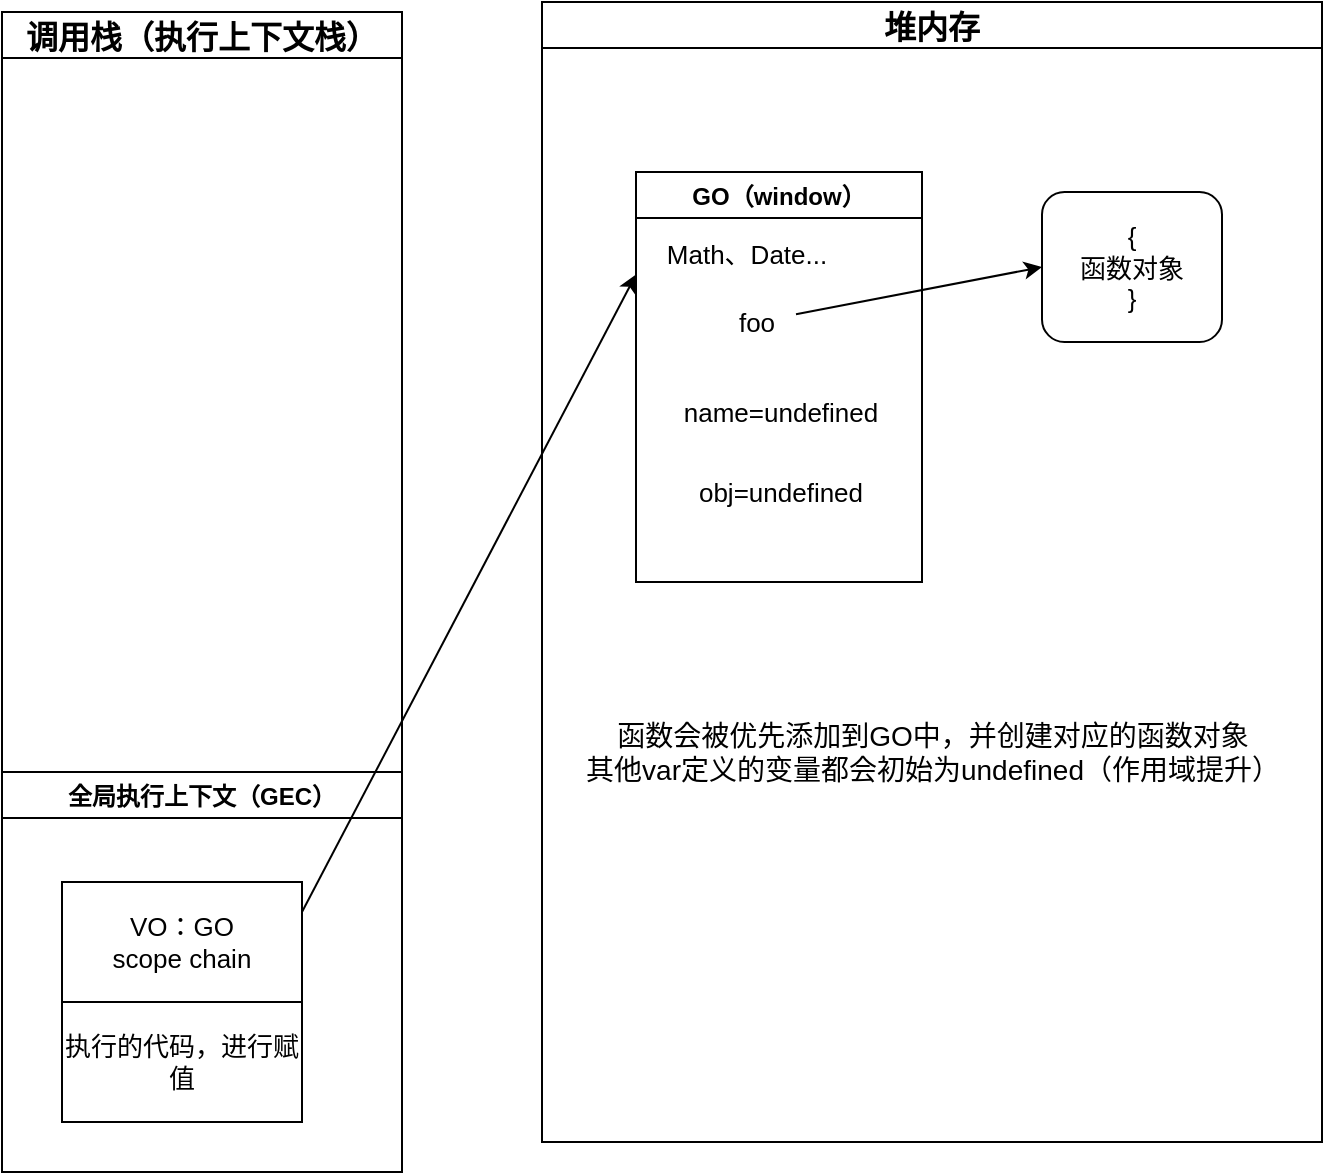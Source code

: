 <mxfile>
    <diagram id="mMz_JXIodJzeSs3Pm5KM" name="第 1 页">
        <mxGraphModel dx="2131" dy="775" grid="1" gridSize="10" guides="1" tooltips="1" connect="1" arrows="1" fold="1" page="1" pageScale="1" pageWidth="827" pageHeight="1169" math="0" shadow="0">
            <root>
                <mxCell id="0"/>
                <mxCell id="1" parent="0"/>
                <mxCell id="30" value="调用栈（执行上下文栈）" style="swimlane;fontSize=16;" parent="1" vertex="1">
                    <mxGeometry x="-780" y="95" width="200" height="580" as="geometry"/>
                </mxCell>
                <mxCell id="35" value="全局执行上下文（GEC）" style="swimlane;" parent="30" vertex="1">
                    <mxGeometry y="380" width="200" height="200" as="geometry"/>
                </mxCell>
                <mxCell id="36" value="执行的代码，进行赋值" style="whiteSpace=wrap;html=1;fontSize=13;" parent="35" vertex="1">
                    <mxGeometry x="30" y="115" width="120" height="60" as="geometry"/>
                </mxCell>
                <mxCell id="37" value="VO：GO&lt;br&gt;scope chain" style="whiteSpace=wrap;html=1;fontSize=13;" parent="35" vertex="1">
                    <mxGeometry x="30" y="55" width="120" height="60" as="geometry"/>
                </mxCell>
                <mxCell id="31" value="堆内存" style="swimlane;fontSize=16;" parent="1" vertex="1">
                    <mxGeometry x="-510" y="90" width="390" height="570" as="geometry"/>
                </mxCell>
                <mxCell id="33" value="GO（window）" style="swimlane;" parent="31" vertex="1">
                    <mxGeometry x="47" y="85" width="143" height="205" as="geometry">
                        <mxRectangle x="47" y="45" width="130" height="30" as="alternateBounds"/>
                    </mxGeometry>
                </mxCell>
                <mxCell id="34" value="&lt;font style=&quot;font-size: 13px;&quot;&gt;Math、Date...&lt;/font&gt;" style="text;html=1;align=center;verticalAlign=middle;resizable=0;points=[];autosize=1;strokeColor=none;fillColor=none;fontSize=16;" parent="33" vertex="1">
                    <mxGeometry x="5" y="25" width="100" height="30" as="geometry"/>
                </mxCell>
                <mxCell id="41" value="name=undefined" style="text;html=1;align=center;verticalAlign=middle;resizable=0;points=[];autosize=1;strokeColor=none;fillColor=none;fontSize=13;" parent="33" vertex="1">
                    <mxGeometry x="11.5" y="105" width="120" height="30" as="geometry"/>
                </mxCell>
                <mxCell id="44" value="obj=undefined" style="text;html=1;align=center;verticalAlign=middle;resizable=0;points=[];autosize=1;strokeColor=none;fillColor=none;fontSize=13;" parent="33" vertex="1">
                    <mxGeometry x="16.5" y="145" width="110" height="30" as="geometry"/>
                </mxCell>
                <mxCell id="58" value="foo" style="text;html=1;align=center;verticalAlign=middle;resizable=0;points=[];autosize=1;strokeColor=none;fillColor=none;fontSize=13;" vertex="1" parent="33">
                    <mxGeometry x="40" y="60" width="40" height="30" as="geometry"/>
                </mxCell>
                <mxCell id="60" value="{&lt;br&gt;函数对象&lt;br&gt;}" style="rounded=1;whiteSpace=wrap;html=1;fontSize=13;" vertex="1" parent="31">
                    <mxGeometry x="250" y="95" width="90" height="75" as="geometry"/>
                </mxCell>
                <mxCell id="61" style="edgeStyle=none;html=1;entryX=0;entryY=0.5;entryDx=0;entryDy=0;" edge="1" parent="31" source="58" target="60">
                    <mxGeometry relative="1" as="geometry"/>
                </mxCell>
                <mxCell id="62" value="&lt;font style=&quot;font-size: 14px;&quot;&gt;函数会被优先添加到GO中，并创建对应的函数对象&lt;br&gt;其他var定义的变量都会初始为undefined（作用域提升）&lt;br&gt;&lt;/font&gt;" style="text;html=1;align=center;verticalAlign=middle;resizable=0;points=[];autosize=1;strokeColor=none;fillColor=none;" vertex="1" parent="31">
                    <mxGeometry x="10" y="350" width="370" height="50" as="geometry"/>
                </mxCell>
                <mxCell id="39" style="edgeStyle=none;html=1;exitX=1;exitY=0.25;exitDx=0;exitDy=0;entryX=0;entryY=0.25;entryDx=0;entryDy=0;fontSize=13;" parent="1" source="37" target="33" edge="1">
                    <mxGeometry relative="1" as="geometry"/>
                </mxCell>
            </root>
        </mxGraphModel>
    </diagram>
</mxfile>
